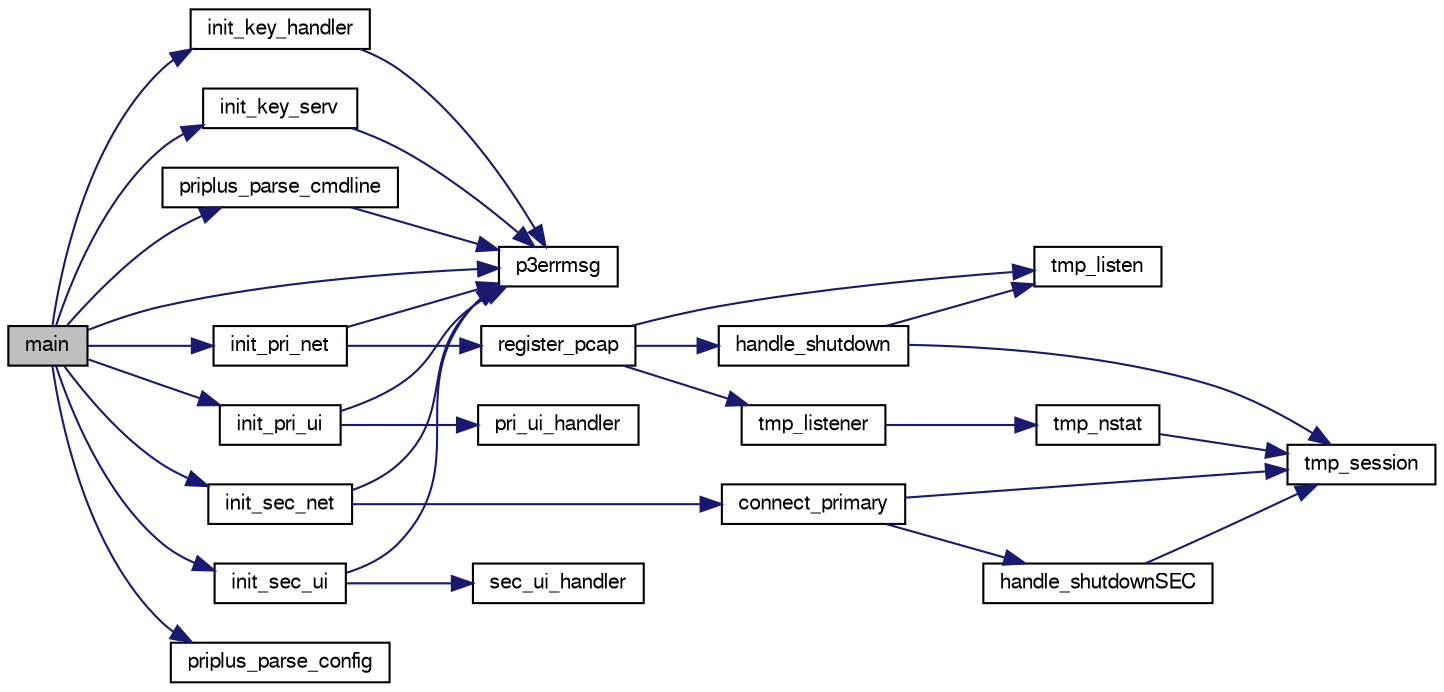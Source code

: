 digraph G
{
  bgcolor="transparent";
  edge [fontname="FreeSans",fontsize="10",labelfontname="FreeSans",labelfontsize="10"];
  node [fontname="FreeSans",fontsize="10",shape=record];
  rankdir=LR;
  Node1 [label="main",height=0.2,width=0.4,color="black", fillcolor="grey75", style="filled" fontcolor="black"];
  Node1 -> Node2 [color="midnightblue",fontsize="10",style="solid",fontname="FreeSans"];
  Node2 [label="init_key_handler",height=0.2,width=0.4,color="black",URL="$p3sec__key__handler_8c.html#a49b5b5f4f7a75cca48063e04016bd520"];
  Node2 -> Node3 [color="midnightblue",fontsize="10",style="solid",fontname="FreeSans"];
  Node3 [label="p3errmsg",height=0.2,width=0.4,color="black",URL="$p3utils_8c.html#a546a24de79393ec996187050b9a78dbc"];
  Node1 -> Node4 [color="midnightblue",fontsize="10",style="solid",fontname="FreeSans"];
  Node4 [label="init_key_serv",height=0.2,width=0.4,color="black",URL="$p3pri__key__server_8c.html#abd1a557016ee9fc29ab070a69266ad27"];
  Node4 -> Node3 [color="midnightblue",fontsize="10",style="solid",fontname="FreeSans"];
  Node1 -> Node5 [color="midnightblue",fontsize="10",style="solid",fontname="FreeSans"];
  Node5 [label="init_pri_net",height=0.2,width=0.4,color="black",URL="$p3pri__net_8c.html#a89559a53e37dd3a7981e5fae7891cef9"];
  Node5 -> Node3 [color="midnightblue",fontsize="10",style="solid",fontname="FreeSans"];
  Node5 -> Node6 [color="midnightblue",fontsize="10",style="solid",fontname="FreeSans"];
  Node6 [label="register_pcap",height=0.2,width=0.4,color="black",URL="$tmp_8h.html#a5a9ef4e161acac1041833be8bc890830"];
  Node6 -> Node7 [color="midnightblue",fontsize="10",style="solid",fontname="FreeSans"];
  Node7 [label="handle_shutdown",height=0.2,width=0.4,color="black",URL="$tmp_8h.html#a53f24a97bc6ad077f4642e2c14322c6a"];
  Node7 -> Node8 [color="midnightblue",fontsize="10",style="solid",fontname="FreeSans"];
  Node8 [label="tmp_listen",height=0.2,width=0.4,color="black",URL="$tmp_8h.html#a353652186fc16daaddb7cfc9e13c111a"];
  Node7 -> Node9 [color="midnightblue",fontsize="10",style="solid",fontname="FreeSans"];
  Node9 [label="tmp_session",height=0.2,width=0.4,color="black",URL="$tmp_8h.html#a580c729deca8991247f8cfd9c36b51e3"];
  Node6 -> Node8 [color="midnightblue",fontsize="10",style="solid",fontname="FreeSans"];
  Node6 -> Node10 [color="midnightblue",fontsize="10",style="solid",fontname="FreeSans"];
  Node10 [label="tmp_listener",height=0.2,width=0.4,color="black",URL="$tmp_8h.html#ac89bac0cecc42a303ffa9d7e17222adf"];
  Node10 -> Node11 [color="midnightblue",fontsize="10",style="solid",fontname="FreeSans"];
  Node11 [label="tmp_nstat",height=0.2,width=0.4,color="black",URL="$tmp__net__mgmt_8c.html#a9924eba29845f4e0c0deab476267d6f2"];
  Node11 -> Node9 [color="midnightblue",fontsize="10",style="solid",fontname="FreeSans"];
  Node1 -> Node12 [color="midnightblue",fontsize="10",style="solid",fontname="FreeSans"];
  Node12 [label="init_pri_ui",height=0.2,width=0.4,color="black",URL="$p3pri__ui_8c.html#a0ce43bdeb5457b36f85edb372461084a"];
  Node12 -> Node3 [color="midnightblue",fontsize="10",style="solid",fontname="FreeSans"];
  Node12 -> Node13 [color="midnightblue",fontsize="10",style="solid",fontname="FreeSans"];
  Node13 [label="pri_ui_handler",height=0.2,width=0.4,color="black",URL="$p3pri__ui_8c.html#a8d3b61a360f692580799829184723627"];
  Node1 -> Node14 [color="midnightblue",fontsize="10",style="solid",fontname="FreeSans"];
  Node14 [label="init_sec_net",height=0.2,width=0.4,color="black",URL="$p3sec__net_8c.html#a940bd831c894fe807e2e0d6b129f677c"];
  Node14 -> Node15 [color="midnightblue",fontsize="10",style="solid",fontname="FreeSans"];
  Node15 [label="connect_primary",height=0.2,width=0.4,color="black",URL="$tmp_8h.html#accb26ed3403f26c6bb8bb20725aa3beb"];
  Node15 -> Node16 [color="midnightblue",fontsize="10",style="solid",fontname="FreeSans"];
  Node16 [label="handle_shutdownSEC",height=0.2,width=0.4,color="black",URL="$tmp_8h.html#a448d5513b1b7646c97fe471e88a08a6f"];
  Node16 -> Node9 [color="midnightblue",fontsize="10",style="solid",fontname="FreeSans"];
  Node15 -> Node9 [color="midnightblue",fontsize="10",style="solid",fontname="FreeSans"];
  Node14 -> Node3 [color="midnightblue",fontsize="10",style="solid",fontname="FreeSans"];
  Node1 -> Node17 [color="midnightblue",fontsize="10",style="solid",fontname="FreeSans"];
  Node17 [label="init_sec_ui",height=0.2,width=0.4,color="black",URL="$p3sec__ui_8c.html#ae9c84cb692e9ae6ddf8cfc04d5e4870a"];
  Node17 -> Node3 [color="midnightblue",fontsize="10",style="solid",fontname="FreeSans"];
  Node17 -> Node18 [color="midnightblue",fontsize="10",style="solid",fontname="FreeSans"];
  Node18 [label="sec_ui_handler",height=0.2,width=0.4,color="black",URL="$p3sec__ui_8c.html#abc1bb60b629689bedd11f022ee01d883"];
  Node1 -> Node3 [color="midnightblue",fontsize="10",style="solid",fontname="FreeSans"];
  Node1 -> Node19 [color="midnightblue",fontsize="10",style="solid",fontname="FreeSans"];
  Node19 [label="priplus_parse_cmdline",height=0.2,width=0.4,color="black",URL="$p3primaryplus_8c.html#acc723f502973364a37547be2d2e473a7"];
  Node19 -> Node3 [color="midnightblue",fontsize="10",style="solid",fontname="FreeSans"];
  Node1 -> Node20 [color="midnightblue",fontsize="10",style="solid",fontname="FreeSans"];
  Node20 [label="priplus_parse_config",height=0.2,width=0.4,color="black",URL="$p3primaryplus_8c.html#a54ce93c6b6ec20feb16b71e07078f3dc"];
}

